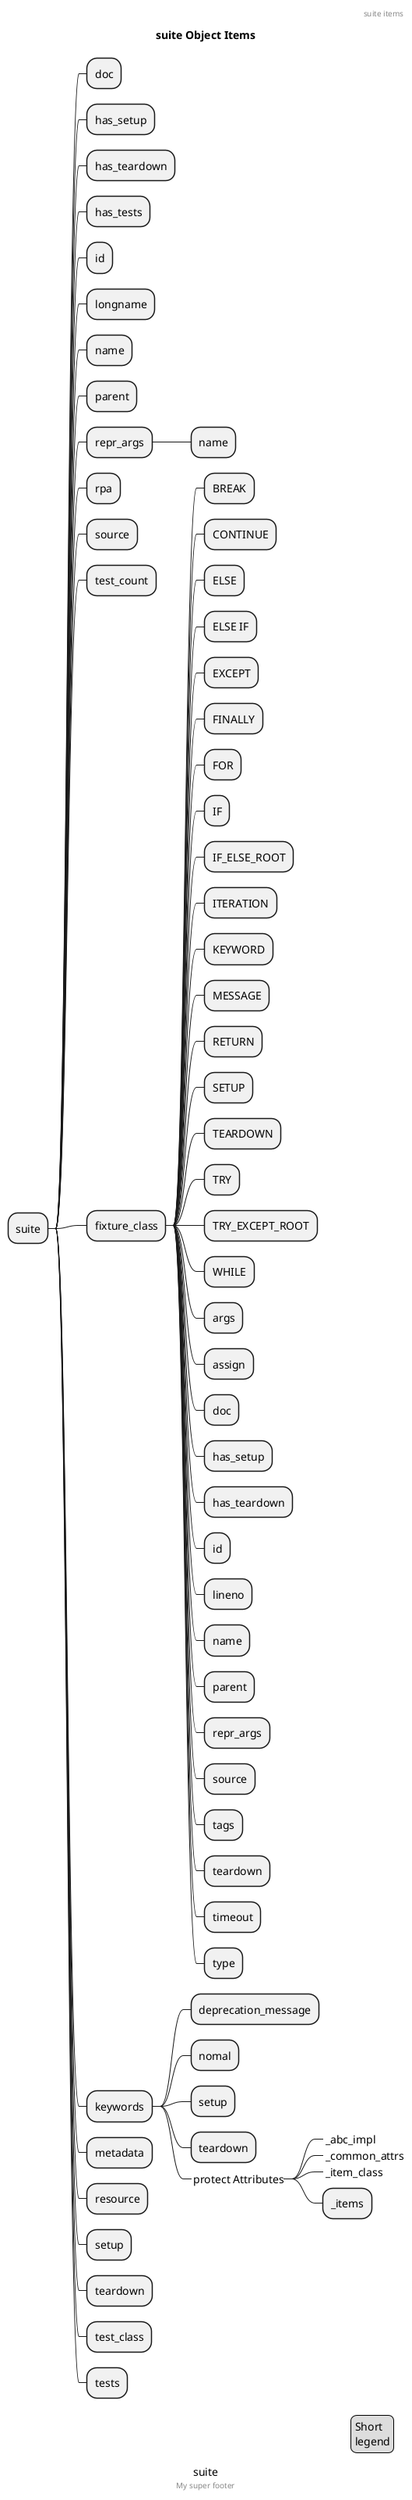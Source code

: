@startmindmap
'https://plantuml.com/mindmap-diagram

caption suite
title suite Object Items

+ suite
++ doc
++ has_setup
++ has_teardown
++ has_tests
++ id
++ longname
++ name
++ parent
++ repr_args
+++ name
++ rpa
++ source
++ test_count
++ fixture_class
+++ BREAK
+++ CONTINUE
+++ ELSE
+++ ELSE IF
+++ EXCEPT
+++ FINALLY
+++ FOR
+++ IF
+++ IF_ELSE_ROOT
+++ ITERATION
+++ KEYWORD
+++ MESSAGE
+++ RETURN
+++ SETUP
+++ TEARDOWN
+++ TRY
+++ TRY_EXCEPT_ROOT
+++ WHILE
+++ args
+++ assign
+++ doc
+++ has_setup
+++ has_teardown
+++ id
+++ lineno
+++ name
+++ parent
+++ repr_args
+++ source
+++ tags
+++ teardown
+++ timeout
+++ type
++ keywords
+++ deprecation_message
+++ nomal
+++ setup
+++ teardown
+++_ protect Attributes
++++_ _abc_impl
++++_ _common_attrs
++++_ _item_class
++++ _items
++ metadata
++ resource
++ setup
++ teardown
++ test_class
++ tests

header
suite items
endheader

center footer My super footer

legend right
  Short
legend
endlegend
@endmindmap
